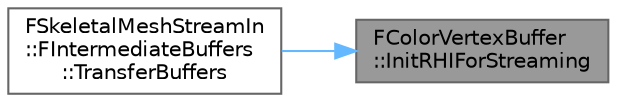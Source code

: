 digraph "FColorVertexBuffer::InitRHIForStreaming"
{
 // INTERACTIVE_SVG=YES
 // LATEX_PDF_SIZE
  bgcolor="transparent";
  edge [fontname=Helvetica,fontsize=10,labelfontname=Helvetica,labelfontsize=10];
  node [fontname=Helvetica,fontsize=10,shape=box,height=0.2,width=0.4];
  rankdir="RL";
  Node1 [id="Node000001",label="FColorVertexBuffer\l::InitRHIForStreaming",height=0.2,width=0.4,color="gray40", fillcolor="grey60", style="filled", fontcolor="black",tooltip="Similar to Init/ReleaseRHI but only update existing SRV so references to the SRV stays valid."];
  Node1 -> Node2 [id="edge1_Node000001_Node000002",dir="back",color="steelblue1",style="solid",tooltip=" "];
  Node2 [id="Node000002",label="FSkeletalMeshStreamIn\l::FIntermediateBuffers\l::TransferBuffers",height=0.2,width=0.4,color="grey40", fillcolor="white", style="filled",URL="$df/dbb/structFSkeletalMeshStreamIn_1_1FIntermediateBuffers.html#a3f1cf345a807c3933513e40bb316998a",tooltip="Transfer ownership of buffers to a LOD resource."];
}
